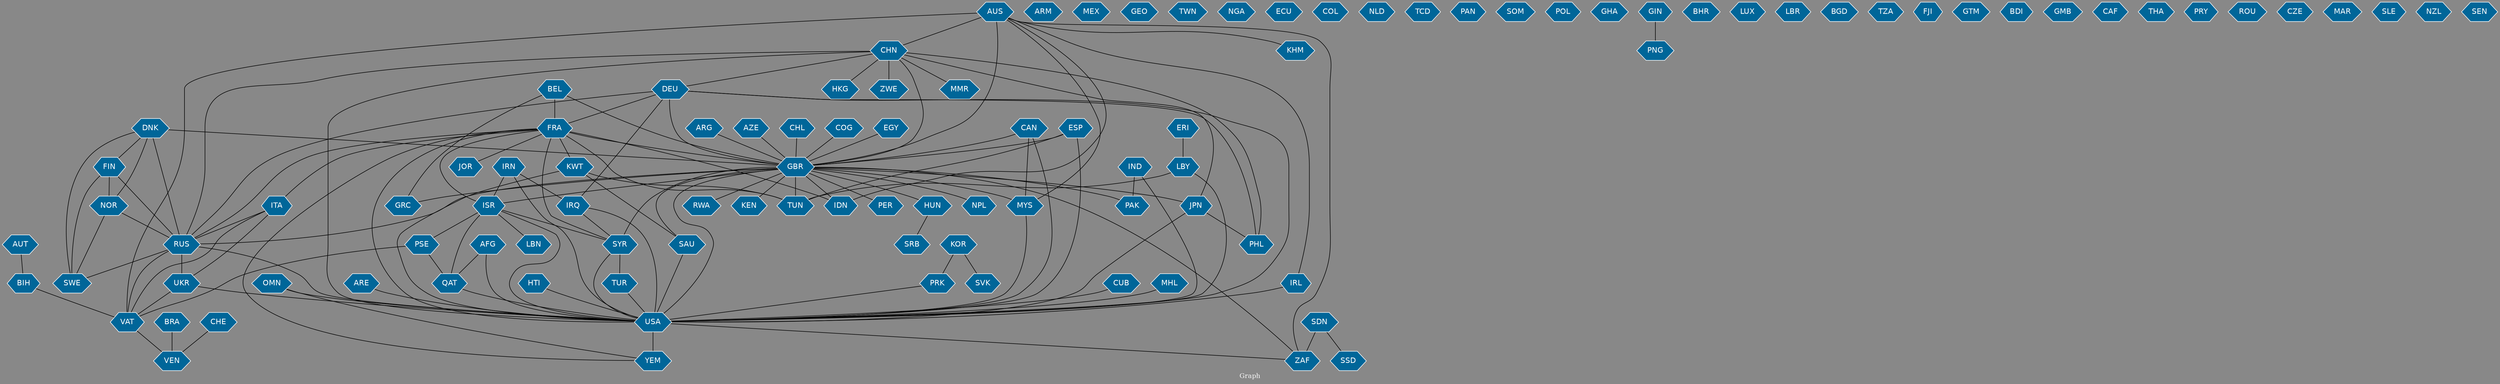 // Countries together in item graph
graph {
	graph [bgcolor="#888888" fontcolor=white fontsize=12 label="Graph" outputorder=edgesfirst overlap=prism]
	node [color=white fillcolor="#006699" fontcolor=white fontname=Helvetica shape=hexagon style=filled]
	edge [arrowhead=open color=black fontcolor=white fontname=Courier fontsize=12]
		PSE [label=PSE]
		IRN [label=IRN]
		USA [label=USA]
		PHL [label=PHL]
		EGY [label=EGY]
		ITA [label=ITA]
		RUS [label=RUS]
		JPN [label=JPN]
		CHN [label=CHN]
		TUR [label=TUR]
		NPL [label=NPL]
		ARM [label=ARM]
		FRA [label=FRA]
		DEU [label=DEU]
		MEX [label=MEX]
		JOR [label=JOR]
		GBR [label=GBR]
		TUN [label=TUN]
		DNK [label=DNK]
		AUS [label=AUS]
		HTI [label=HTI]
		RWA [label=RWA]
		ESP [label=ESP]
		UKR [label=UKR]
		YEM [label=YEM]
		KOR [label=KOR]
		VAT [label=VAT]
		GRC [label=GRC]
		CAN [label=CAN]
		BRA [label=BRA]
		SAU [label=SAU]
		KWT [label=KWT]
		GEO [label=GEO]
		ARG [label=ARG]
		ISR [label=ISR]
		SYR [label=SYR]
		IND [label=IND]
		AZE [label=AZE]
		KEN [label=KEN]
		CHL [label=CHL]
		TWN [label=TWN]
		IRQ [label=IRQ]
		COG [label=COG]
		NGA [label=NGA]
		ECU [label=ECU]
		PRK [label=PRK]
		VEN [label=VEN]
		LBY [label=LBY]
		NOR [label=NOR]
		COL [label=COL]
		HKG [label=HKG]
		NLD [label=NLD]
		QAT [label=QAT]
		ZAF [label=ZAF]
		CUB [label=CUB]
		LBN [label=LBN]
		MHL [label=MHL]
		BIH [label=BIH]
		SDN [label=SDN]
		TCD [label=TCD]
		BEL [label=BEL]
		KHM [label=KHM]
		MYS [label=MYS]
		PAN [label=PAN]
		PAK [label=PAK]
		SOM [label=SOM]
		POL [label=POL]
		AFG [label=AFG]
		GHA [label=GHA]
		SRB [label=SRB]
		HUN [label=HUN]
		ZWE [label=ZWE]
		AUT [label=AUT]
		GIN [label=GIN]
		PNG [label=PNG]
		BHR [label=BHR]
		SWE [label=SWE]
		LUX [label=LUX]
		LBR [label=LBR]
		IRL [label=IRL]
		FIN [label=FIN]
		BGD [label=BGD]
		CHE [label=CHE]
		TZA [label=TZA]
		FJI [label=FJI]
		PER [label=PER]
		MMR [label=MMR]
		IDN [label=IDN]
		OMN [label=OMN]
		GTM [label=GTM]
		BDI [label=BDI]
		ARE [label=ARE]
		GMB [label=GMB]
		CAF [label=CAF]
		THA [label=THA]
		PRY [label=PRY]
		ROU [label=ROU]
		SSD [label=SSD]
		CZE [label=CZE]
		MAR [label=MAR]
		SLE [label=SLE]
		ERI [label=ERI]
		NZL [label=NZL]
		SEN [label=SEN]
		SVK [label=SVK]
			FRA -- IDN [weight=1]
			SYR -- TUR [weight=5]
			CAN -- USA [weight=1]
			DEU -- FRA [weight=1]
			AUS -- VAT [weight=1]
			CAN -- GBR [weight=2]
			GBR -- TUN [weight=18]
			KWT -- TUN [weight=5]
			LBY -- TUN [weight=1]
			MYS -- USA [weight=1]
			GBR -- KEN [weight=2]
			KWT -- USA [weight=1]
			DEU -- GBR [weight=4]
			IND -- PAK [weight=1]
			AFG -- USA [weight=1]
			PSE -- VAT [weight=1]
			BEL -- GRC [weight=1]
			JPN -- PHL [weight=1]
			CHN -- DEU [weight=1]
			IRN -- ISR [weight=2]
			BEL -- FRA [weight=1]
			FRA -- JOR [weight=2]
			LBY -- USA [weight=3]
			FIN -- SWE [weight=1]
			FRA -- YEM [weight=1]
			SDN -- SSD [weight=1]
			USA -- YEM [weight=4]
			ITA -- UKR [weight=1]
			GBR -- GRC [weight=1]
			TUR -- USA [weight=1]
			PRK -- USA [weight=1]
			GBR -- JPN [weight=1]
			ISR -- LBN [weight=2]
			ARE -- USA [weight=1]
			AUS -- KHM [weight=1]
			MHL -- USA [weight=1]
			ISR -- QAT [weight=1]
			KOR -- PRK [weight=2]
			DEU -- RUS [weight=2]
			JPN -- USA [weight=3]
			CHN -- USA [weight=4]
			ITA -- RUS [weight=3]
			DEU -- PHL [weight=1]
			QAT -- USA [weight=1]
			CHN -- GBR [weight=3]
			NOR -- RUS [weight=1]
			GBR -- HUN [weight=1]
			IND -- USA [weight=1]
			GBR -- RWA [weight=4]
			OMN -- USA [weight=1]
			GBR -- ISR [weight=1]
			AUS -- IRL [weight=1]
			GBR -- PAK [weight=3]
			DNK -- RUS [weight=1]
			CHN -- JPN [weight=1]
			EGY -- GBR [weight=1]
			UKR -- USA [weight=1]
			IRQ -- SYR [weight=2]
			ISR -- USA [weight=2]
			GBR -- PER [weight=1]
			KWT -- SAU [weight=1]
			CHL -- GBR [weight=1]
			GBR -- RUS [weight=1]
			DNK -- NOR [weight=1]
			PSE -- QAT [weight=1]
			BEL -- GBR [weight=1]
			UKR -- VAT [weight=2]
			GBR -- SYR [weight=3]
			AUS -- GBR [weight=4]
			GBR -- IDN [weight=1]
			FRA -- USA [weight=7]
			GIN -- PNG [weight=1]
			USA -- ZAF [weight=3]
			ERI -- LBY [weight=1]
			ISR -- PSE [weight=11]
			FRA -- KWT [weight=5]
			FRA -- GBR [weight=4]
			FRA -- ITA [weight=2]
			IRN -- IRQ [weight=1]
			GBR -- NPL [weight=1]
			HTI -- USA [weight=1]
			CHN -- RUS [weight=1]
			CHN -- MMR [weight=1]
			DEU -- IRQ [weight=1]
			AZE -- GBR [weight=1]
			VAT -- VEN [weight=1]
			FRA -- SYR [weight=2]
			DNK -- FIN [weight=1]
			CHN -- PHL [weight=2]
			GBR -- SAU [weight=1]
			RUS -- UKR [weight=9]
			FRA -- RUS [weight=1]
			IRN -- USA [weight=2]
			ESP -- TUN [weight=1]
			ESP -- GBR [weight=1]
			ESP -- USA [weight=1]
			CHE -- VEN [weight=1]
			SDN -- ZAF [weight=7]
			AFG -- QAT [weight=1]
			GBR -- USA [weight=7]
			GBR -- ZAF [weight=2]
			AUT -- BIH [weight=2]
			SYR -- USA [weight=5]
			FIN -- NOR [weight=1]
			OMN -- YEM [weight=1]
			CAN -- MYS [weight=1]
			ISR -- SYR [weight=3]
			DNK -- GBR [weight=7]
			HUN -- SRB [weight=1]
			IRQ -- USA [weight=12]
			COG -- GBR [weight=1]
			AUS -- IDN [weight=1]
			BIH -- VAT [weight=2]
			ARG -- GBR [weight=4]
			DNK -- SWE [weight=1]
			IRL -- USA [weight=3]
			RUS -- VAT [weight=3]
			ITA -- VAT [weight=2]
			RUS -- USA [weight=8]
			DEU -- USA [weight=2]
			CHN -- ZWE [weight=1]
			CUB -- USA [weight=2]
			FIN -- RUS [weight=1]
			BRA -- VEN [weight=1]
			NOR -- SWE [weight=1]
			FRA -- ISR [weight=1]
			AUS -- CHN [weight=1]
			RUS -- SWE [weight=1]
			GBR -- MYS [weight=7]
			FRA -- TUN [weight=5]
			KOR -- SVK [weight=1]
			AUS -- ZAF [weight=1]
			AUS -- MYS [weight=1]
			CHN -- HKG [weight=2]
			SAU -- USA [weight=2]
}